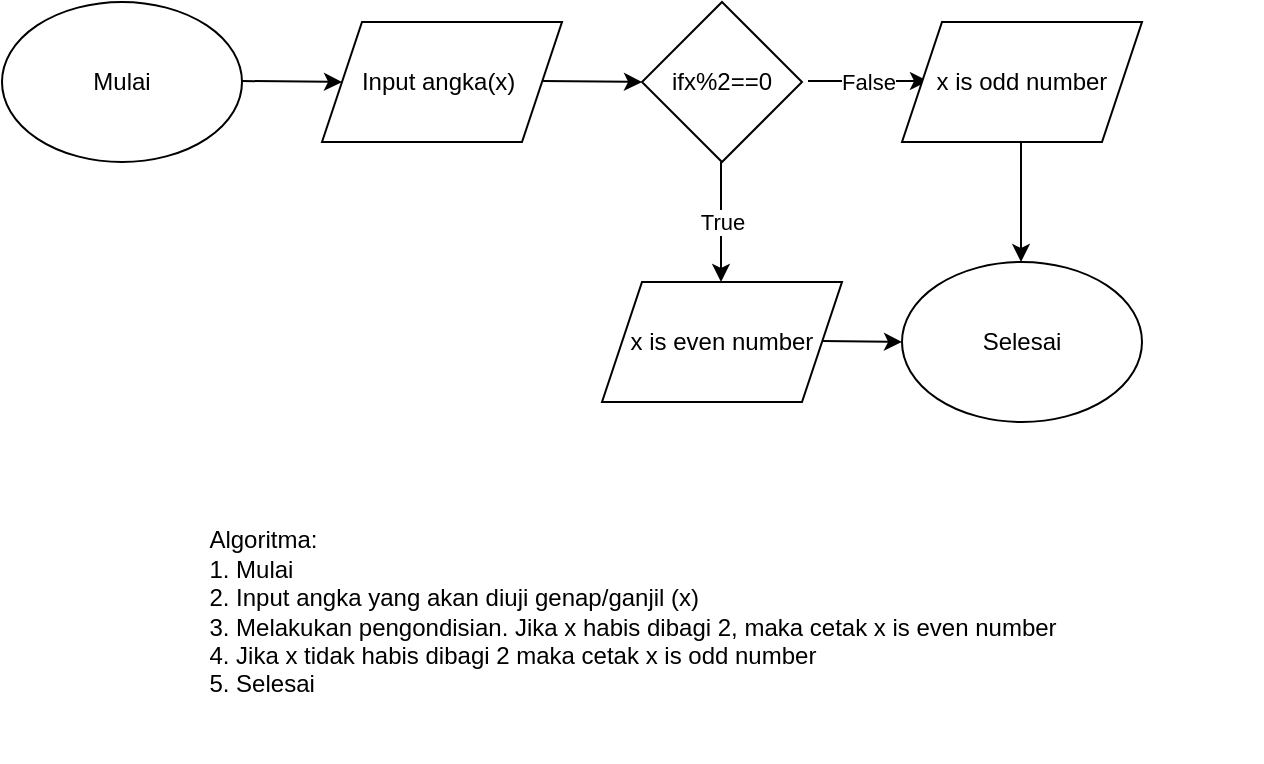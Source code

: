 <mxfile version="13.5.7" type="device"><diagram id="aoLkwW6fK6K60qeGAG3E" name="Page-1"><mxGraphModel dx="852" dy="494" grid="1" gridSize="10" guides="1" tooltips="1" connect="1" arrows="1" fold="1" page="1" pageScale="1" pageWidth="850" pageHeight="1100" math="0" shadow="0"><root><mxCell id="0"/><mxCell id="1" parent="0"/><mxCell id="yfEAXCe89UjHWxPikzbd-1" value="Mulai" style="ellipse;whiteSpace=wrap;html=1;" parent="1" vertex="1"><mxGeometry x="30" y="40" width="120" height="80" as="geometry"/></mxCell><mxCell id="yfEAXCe89UjHWxPikzbd-2" value="" style="endArrow=classic;html=1;" parent="1" edge="1"><mxGeometry width="50" height="50" relative="1" as="geometry"><mxPoint x="150" y="79.5" as="sourcePoint"/><mxPoint x="200" y="80" as="targetPoint"/></mxGeometry></mxCell><mxCell id="yfEAXCe89UjHWxPikzbd-3" value="Input angka(x)&amp;nbsp;" style="shape=parallelogram;perimeter=parallelogramPerimeter;whiteSpace=wrap;html=1;fixedSize=1;" parent="1" vertex="1"><mxGeometry x="190" y="50" width="120" height="60" as="geometry"/></mxCell><mxCell id="yfEAXCe89UjHWxPikzbd-4" value="" style="endArrow=classic;html=1;" parent="1" edge="1"><mxGeometry width="50" height="50" relative="1" as="geometry"><mxPoint x="300" y="79.5" as="sourcePoint"/><mxPoint x="350" y="80" as="targetPoint"/></mxGeometry></mxCell><mxCell id="yfEAXCe89UjHWxPikzbd-10" value="&lt;font style=&quot;font-size: 12px&quot;&gt;ifx%2==0&lt;/font&gt;" style="rhombus;whiteSpace=wrap;html=1;" parent="1" vertex="1"><mxGeometry x="350" y="40" width="80" height="80" as="geometry"/></mxCell><mxCell id="yfEAXCe89UjHWxPikzbd-11" value="True" style="endArrow=classic;html=1;" parent="1" edge="1"><mxGeometry width="50" height="50" relative="1" as="geometry"><mxPoint x="389.5" y="120" as="sourcePoint"/><mxPoint x="389.5" y="180" as="targetPoint"/></mxGeometry></mxCell><mxCell id="yfEAXCe89UjHWxPikzbd-12" value="x is even number" style="shape=parallelogram;perimeter=parallelogramPerimeter;whiteSpace=wrap;html=1;fixedSize=1;" parent="1" vertex="1"><mxGeometry x="330" y="180" width="120" height="60" as="geometry"/></mxCell><mxCell id="yfEAXCe89UjHWxPikzbd-13" value="False" style="endArrow=classic;html=1;" parent="1" edge="1"><mxGeometry width="50" height="50" relative="1" as="geometry"><mxPoint x="433" y="79.5" as="sourcePoint"/><mxPoint x="493" y="79.5" as="targetPoint"/></mxGeometry></mxCell><mxCell id="yfEAXCe89UjHWxPikzbd-14" value="x is odd number" style="shape=parallelogram;perimeter=parallelogramPerimeter;whiteSpace=wrap;html=1;fixedSize=1;" parent="1" vertex="1"><mxGeometry x="480" y="50" width="120" height="60" as="geometry"/></mxCell><mxCell id="yfEAXCe89UjHWxPikzbd-15" value="Selesai" style="ellipse;whiteSpace=wrap;html=1;" parent="1" vertex="1"><mxGeometry x="480" y="170" width="120" height="80" as="geometry"/></mxCell><mxCell id="yfEAXCe89UjHWxPikzbd-16" value="" style="endArrow=classic;html=1;" parent="1" edge="1"><mxGeometry width="50" height="50" relative="1" as="geometry"><mxPoint x="440" y="209.5" as="sourcePoint"/><mxPoint x="480" y="210" as="targetPoint"/></mxGeometry></mxCell><mxCell id="yfEAXCe89UjHWxPikzbd-17" value="" style="endArrow=classic;html=1;" parent="1" edge="1"><mxGeometry width="50" height="50" relative="1" as="geometry"><mxPoint x="539.5" y="110" as="sourcePoint"/><mxPoint x="539.5" y="170" as="targetPoint"/></mxGeometry></mxCell><mxCell id="yfEAXCe89UjHWxPikzbd-18" value="&lt;div style=&quot;text-align: justify&quot;&gt;&lt;span&gt;Algoritma:&lt;/span&gt;&lt;/div&gt;&lt;div style=&quot;text-align: justify&quot;&gt;1. Mulai&lt;/div&gt;&lt;div style=&quot;text-align: justify&quot;&gt;2. Input angka yang akan diuji genap/ganjil (x)&lt;/div&gt;&lt;div style=&quot;text-align: justify&quot;&gt;3. Melakukan pengondisian&lt;span&gt;. Jika x habis dibagi 2, maka cetak x is even number&lt;/span&gt;&lt;/div&gt;&lt;div style=&quot;text-align: justify&quot;&gt;4. Jika x tidak habis dibagi 2 maka cetak x is odd number&lt;/div&gt;&lt;div style=&quot;text-align: justify&quot;&gt;5. Selesai&lt;/div&gt;" style="text;html=1;strokeColor=none;fillColor=none;align=center;verticalAlign=middle;whiteSpace=wrap;rounded=0;" parent="1" vertex="1"><mxGeometry x="31" y="270" width="629" height="150" as="geometry"/></mxCell></root></mxGraphModel></diagram></mxfile>